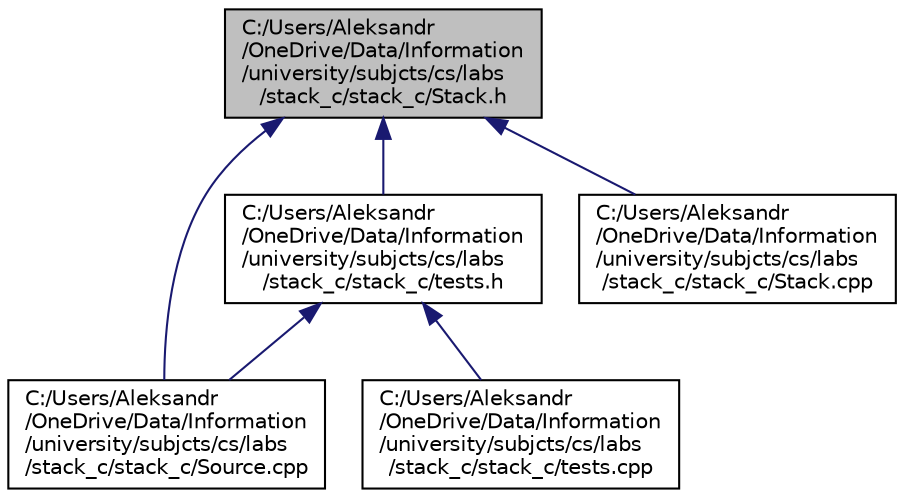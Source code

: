 digraph "C:/Users/Aleksandr/OneDrive/Data/Information/university/subjcts/cs/labs/stack_c/stack_c/Stack.h"
{
  edge [fontname="Helvetica",fontsize="10",labelfontname="Helvetica",labelfontsize="10"];
  node [fontname="Helvetica",fontsize="10",shape=record];
  Node3 [label="C:/Users/Aleksandr\l/OneDrive/Data/Information\l/university/subjcts/cs/labs\l/stack_c/stack_c/Stack.h",height=0.2,width=0.4,color="black", fillcolor="grey75", style="filled", fontcolor="black"];
  Node3 -> Node4 [dir="back",color="midnightblue",fontsize="10",style="solid",fontname="Helvetica"];
  Node4 [label="C:/Users/Aleksandr\l/OneDrive/Data/Information\l/university/subjcts/cs/labs\l/stack_c/stack_c/Source.cpp",height=0.2,width=0.4,color="black", fillcolor="white", style="filled",URL="$_source_8cpp.html"];
  Node3 -> Node5 [dir="back",color="midnightblue",fontsize="10",style="solid",fontname="Helvetica"];
  Node5 [label="C:/Users/Aleksandr\l/OneDrive/Data/Information\l/university/subjcts/cs/labs\l/stack_c/stack_c/tests.h",height=0.2,width=0.4,color="black", fillcolor="white", style="filled",URL="$tests_8h.html"];
  Node5 -> Node4 [dir="back",color="midnightblue",fontsize="10",style="solid",fontname="Helvetica"];
  Node5 -> Node6 [dir="back",color="midnightblue",fontsize="10",style="solid",fontname="Helvetica"];
  Node6 [label="C:/Users/Aleksandr\l/OneDrive/Data/Information\l/university/subjcts/cs/labs\l/stack_c/stack_c/tests.cpp",height=0.2,width=0.4,color="black", fillcolor="white", style="filled",URL="$tests_8cpp.html"];
  Node3 -> Node7 [dir="back",color="midnightblue",fontsize="10",style="solid",fontname="Helvetica"];
  Node7 [label="C:/Users/Aleksandr\l/OneDrive/Data/Information\l/university/subjcts/cs/labs\l/stack_c/stack_c/Stack.cpp",height=0.2,width=0.4,color="black", fillcolor="white", style="filled",URL="$_stack_8cpp.html"];
}
